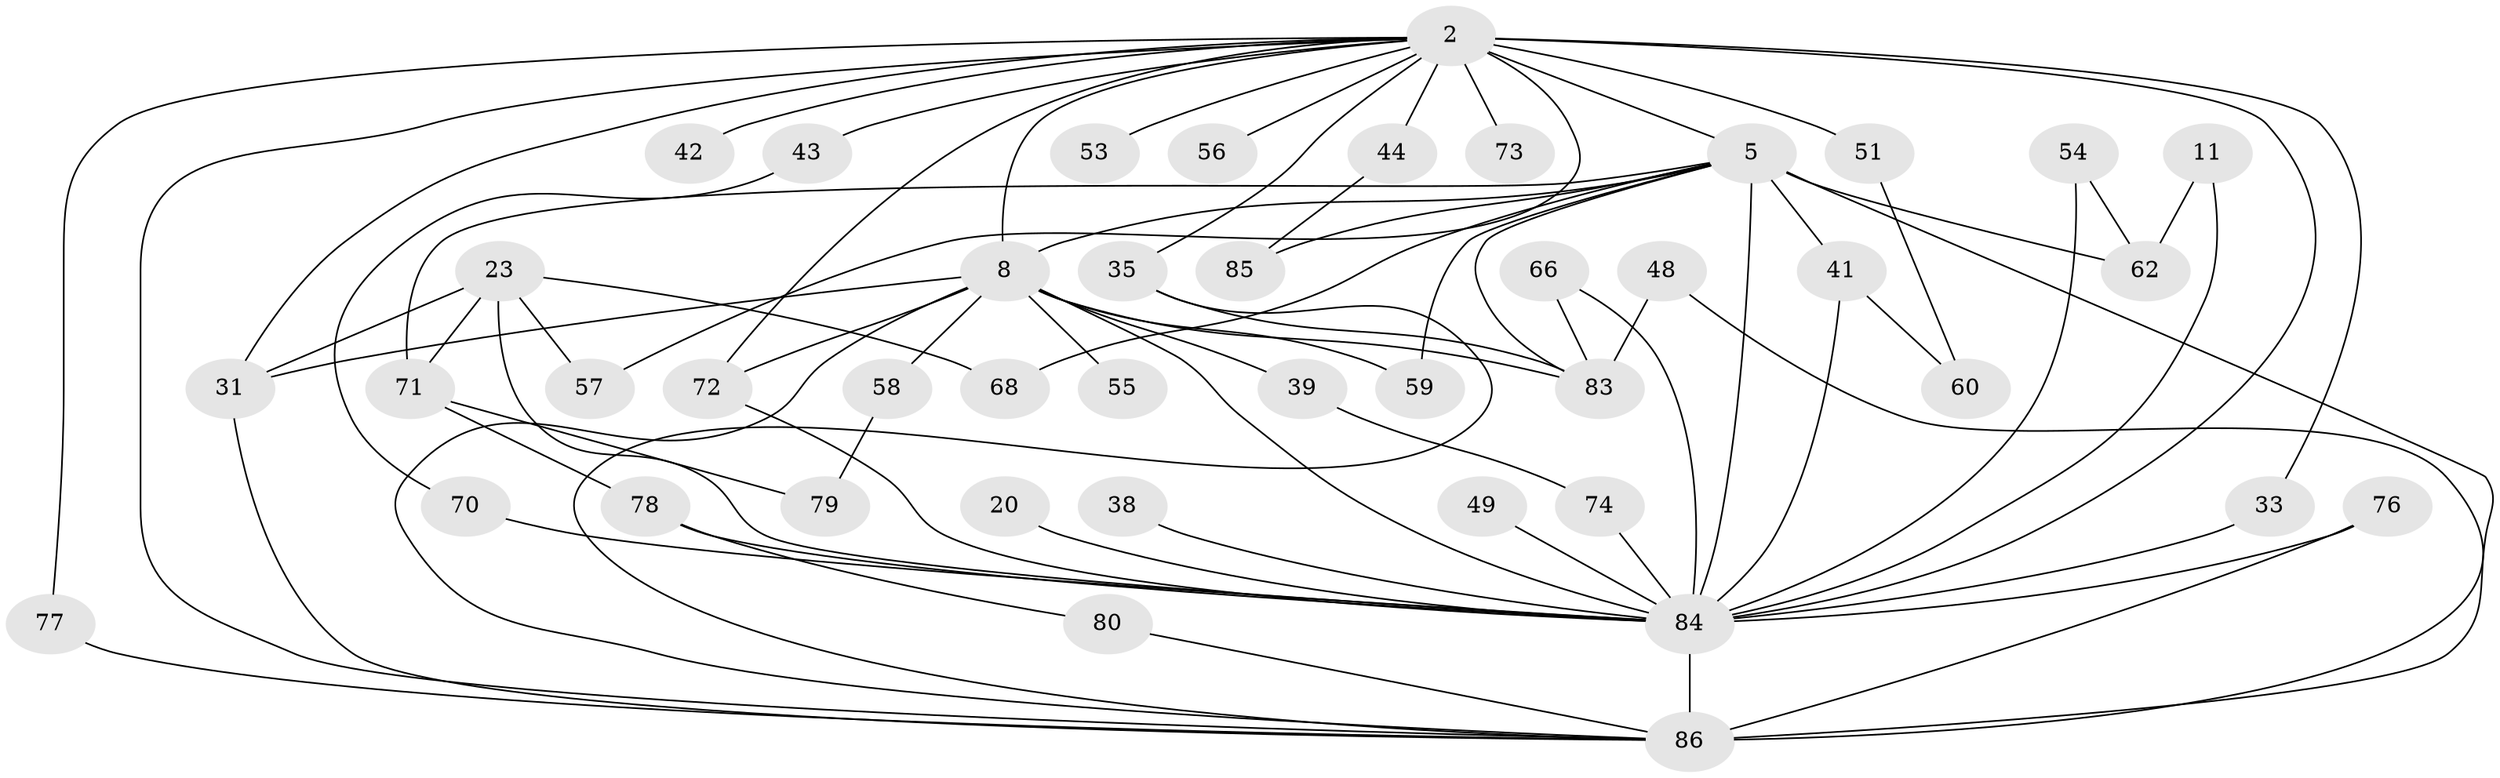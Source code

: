 // original degree distribution, {22: 0.023255813953488372, 21: 0.011627906976744186, 17: 0.023255813953488372, 13: 0.023255813953488372, 15: 0.011627906976744186, 20: 0.011627906976744186, 18: 0.011627906976744186, 3: 0.27906976744186046, 5: 0.023255813953488372, 10: 0.011627906976744186, 2: 0.46511627906976744, 4: 0.05813953488372093, 6: 0.046511627906976744}
// Generated by graph-tools (version 1.1) at 2025/43/03/09/25 04:43:53]
// undirected, 43 vertices, 75 edges
graph export_dot {
graph [start="1"]
  node [color=gray90,style=filled];
  2 [super="+1"];
  5 [super="+3"];
  8 [super="+7"];
  11;
  20;
  23 [super="+22"];
  31 [super="+30"];
  33;
  35;
  38;
  39 [super="+34"];
  41 [super="+26"];
  42;
  43;
  44;
  48;
  49;
  51;
  53;
  54;
  55;
  56;
  57;
  58;
  59;
  60;
  62 [super="+45+47"];
  66;
  68;
  70;
  71 [super="+67+69"];
  72 [super="+65"];
  73;
  74;
  76;
  77;
  78 [super="+24"];
  79;
  80;
  83 [super="+46+82"];
  84 [super="+81+15+27"];
  85;
  86 [super="+75"];
  2 -- 5 [weight=4];
  2 -- 8 [weight=4];
  2 -- 42 [weight=2];
  2 -- 43 [weight=2];
  2 -- 44 [weight=2];
  2 -- 51 [weight=2];
  2 -- 53 [weight=2];
  2 -- 73 [weight=2];
  2 -- 77;
  2 -- 33;
  2 -- 35;
  2 -- 56;
  2 -- 57;
  2 -- 31;
  2 -- 84 [weight=10];
  2 -- 86 [weight=3];
  2 -- 72;
  5 -- 8 [weight=4];
  5 -- 62 [weight=3];
  5 -- 85;
  5 -- 68;
  5 -- 71 [weight=2];
  5 -- 83 [weight=3];
  5 -- 84 [weight=11];
  5 -- 86 [weight=6];
  5 -- 59;
  5 -- 41;
  8 -- 31 [weight=2];
  8 -- 39 [weight=2];
  8 -- 55 [weight=2];
  8 -- 58 [weight=2];
  8 -- 59;
  8 -- 83;
  8 -- 84 [weight=10];
  8 -- 86 [weight=3];
  8 -- 72;
  11 -- 62;
  11 -- 84 [weight=2];
  20 -- 84 [weight=2];
  23 -- 57;
  23 -- 68;
  23 -- 31;
  23 -- 84 [weight=4];
  23 -- 71;
  31 -- 86;
  33 -- 84;
  35 -- 83;
  35 -- 86;
  38 -- 84 [weight=2];
  39 -- 74;
  41 -- 84 [weight=2];
  41 -- 60;
  43 -- 70;
  44 -- 85;
  48 -- 83;
  48 -- 86;
  49 -- 84 [weight=2];
  51 -- 60;
  54 -- 62;
  54 -- 84;
  58 -- 79;
  66 -- 83;
  66 -- 84;
  70 -- 84;
  71 -- 79;
  71 -- 78 [weight=2];
  72 -- 84;
  74 -- 84;
  76 -- 84;
  76 -- 86;
  77 -- 86;
  78 -- 80;
  78 -- 84 [weight=3];
  80 -- 86;
  84 -- 86 [weight=3];
}
